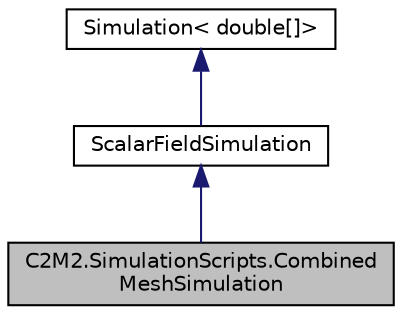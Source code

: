 digraph "C2M2.SimulationScripts.CombinedMeshSimulation"
{
 // LATEX_PDF_SIZE
  edge [fontname="Helvetica",fontsize="10",labelfontname="Helvetica",labelfontsize="10"];
  node [fontname="Helvetica",fontsize="10",shape=record];
  Node1 [label="C2M2.SimulationScripts.Combined\lMeshSimulation",height=0.2,width=0.4,color="black", fillcolor="grey75", style="filled", fontcolor="black",tooltip="Run a blank ScalarFieldSimulation using every MeshRenderer childed under this script"];
  Node2 -> Node1 [dir="back",color="midnightblue",fontsize="10",style="solid",fontname="Helvetica"];
  Node2 [label="ScalarFieldSimulation",height=0.2,width=0.4,color="black", fillcolor="white", style="filled",URL="$dc/d9a/class_c2_m2_1_1_simulation_scripts_1_1_scalar_field_simulation.html",tooltip="Simulation of type double[] for visualizing scalar fields on meshes"];
  Node3 -> Node2 [dir="back",color="midnightblue",fontsize="10",style="solid",fontname="Helvetica"];
  Node3 [label="Simulation\< double[]\>",height=0.2,width=0.4,color="black", fillcolor="white", style="filled",URL="$d5/dfa/class_c2_m2_1_1_simulation_scripts_1_1_simulation.html",tooltip=" "];
}

